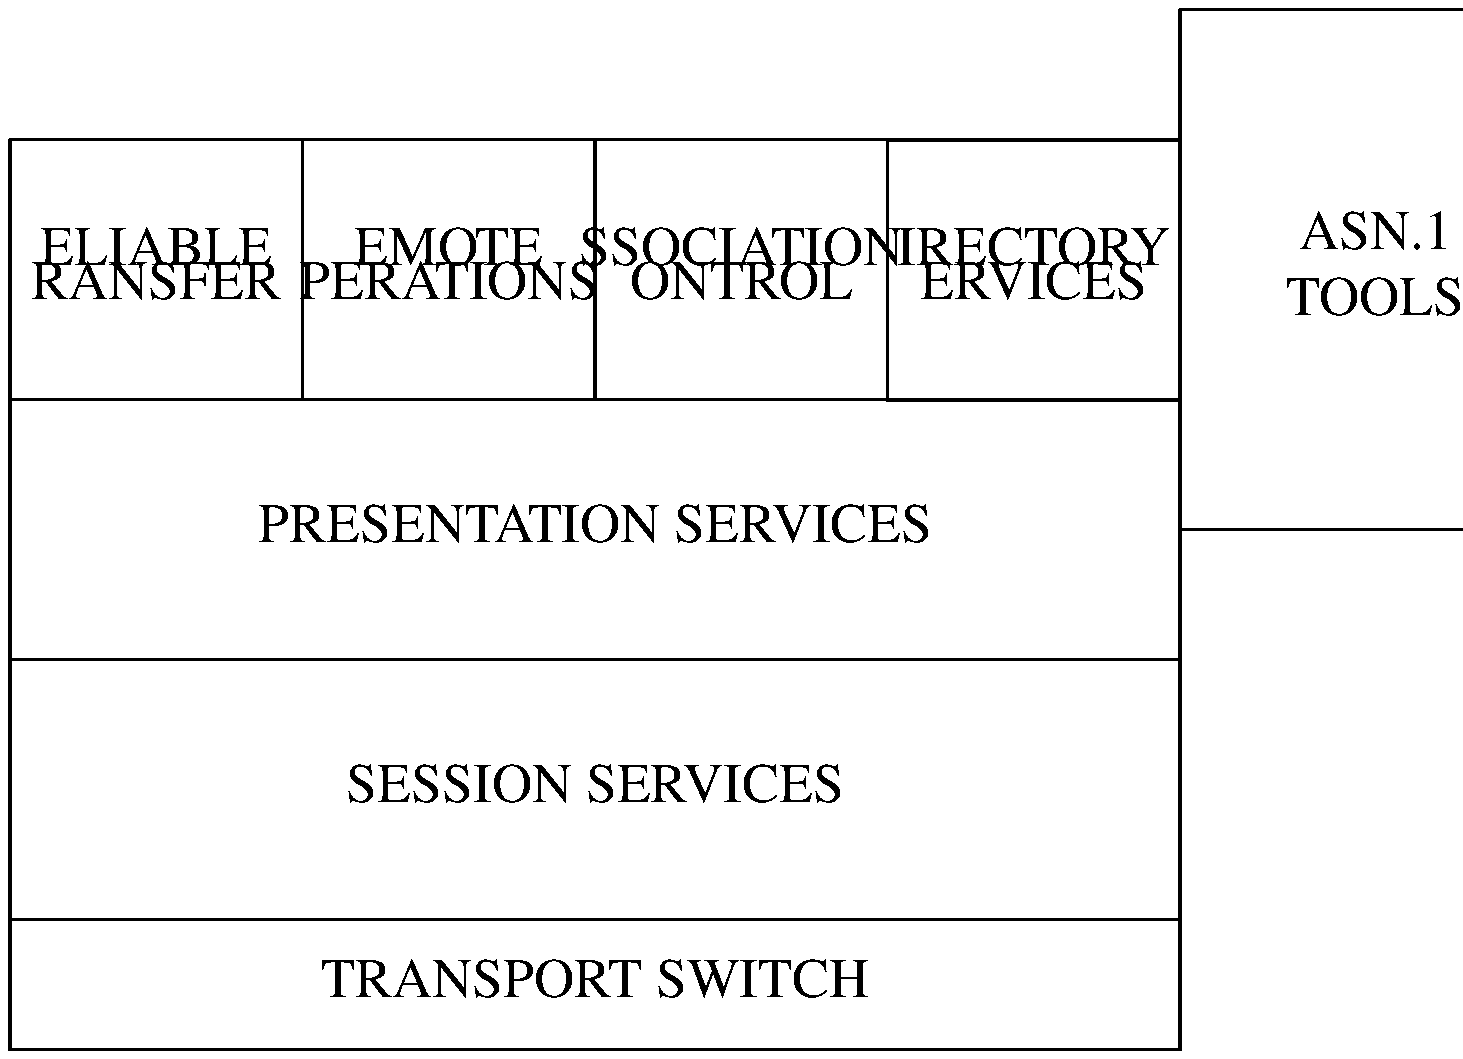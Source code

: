 .PS 7.8i
.ps 20
## figure I-1
B0:	box "TRANSPORT SWITCH" width 3*boxwid height boxht/2
B1:	box "SESSION SERVICES" width 3*boxwid with .sw at B0.nw
B2:	box "PRESENTATION SERVICES" width 3*boxwid with .sw at B1.nw
B3:	box "ASN.1" "" "TOOLS" with .se at (B1.ne.x+boxwid, B1.ne.y+boxht/2) \
		height 2*boxht
B7:	box "\xx DIRECTORY" "\xx SERVICES" with .se at B2.ne \
		width 3*boxwid/4
B4:	box "\xx ASSOCIATION" "\xx CONTROL" with .ne at B7.nw \
		width 3*boxwid/4
B6:	box "\xx REMOTE" "\xx OPERATIONS" with .ne at B4.nw width 3*boxwid/4
B8:	box "\xx RELIABLE" "\xx TRANSFER" with .ne at B6.nw width 3*boxwid/4
##
#	dvi2ps bug...
	line from B7.nw to B7.ne to B7.se to B7.sw
##
.PE
